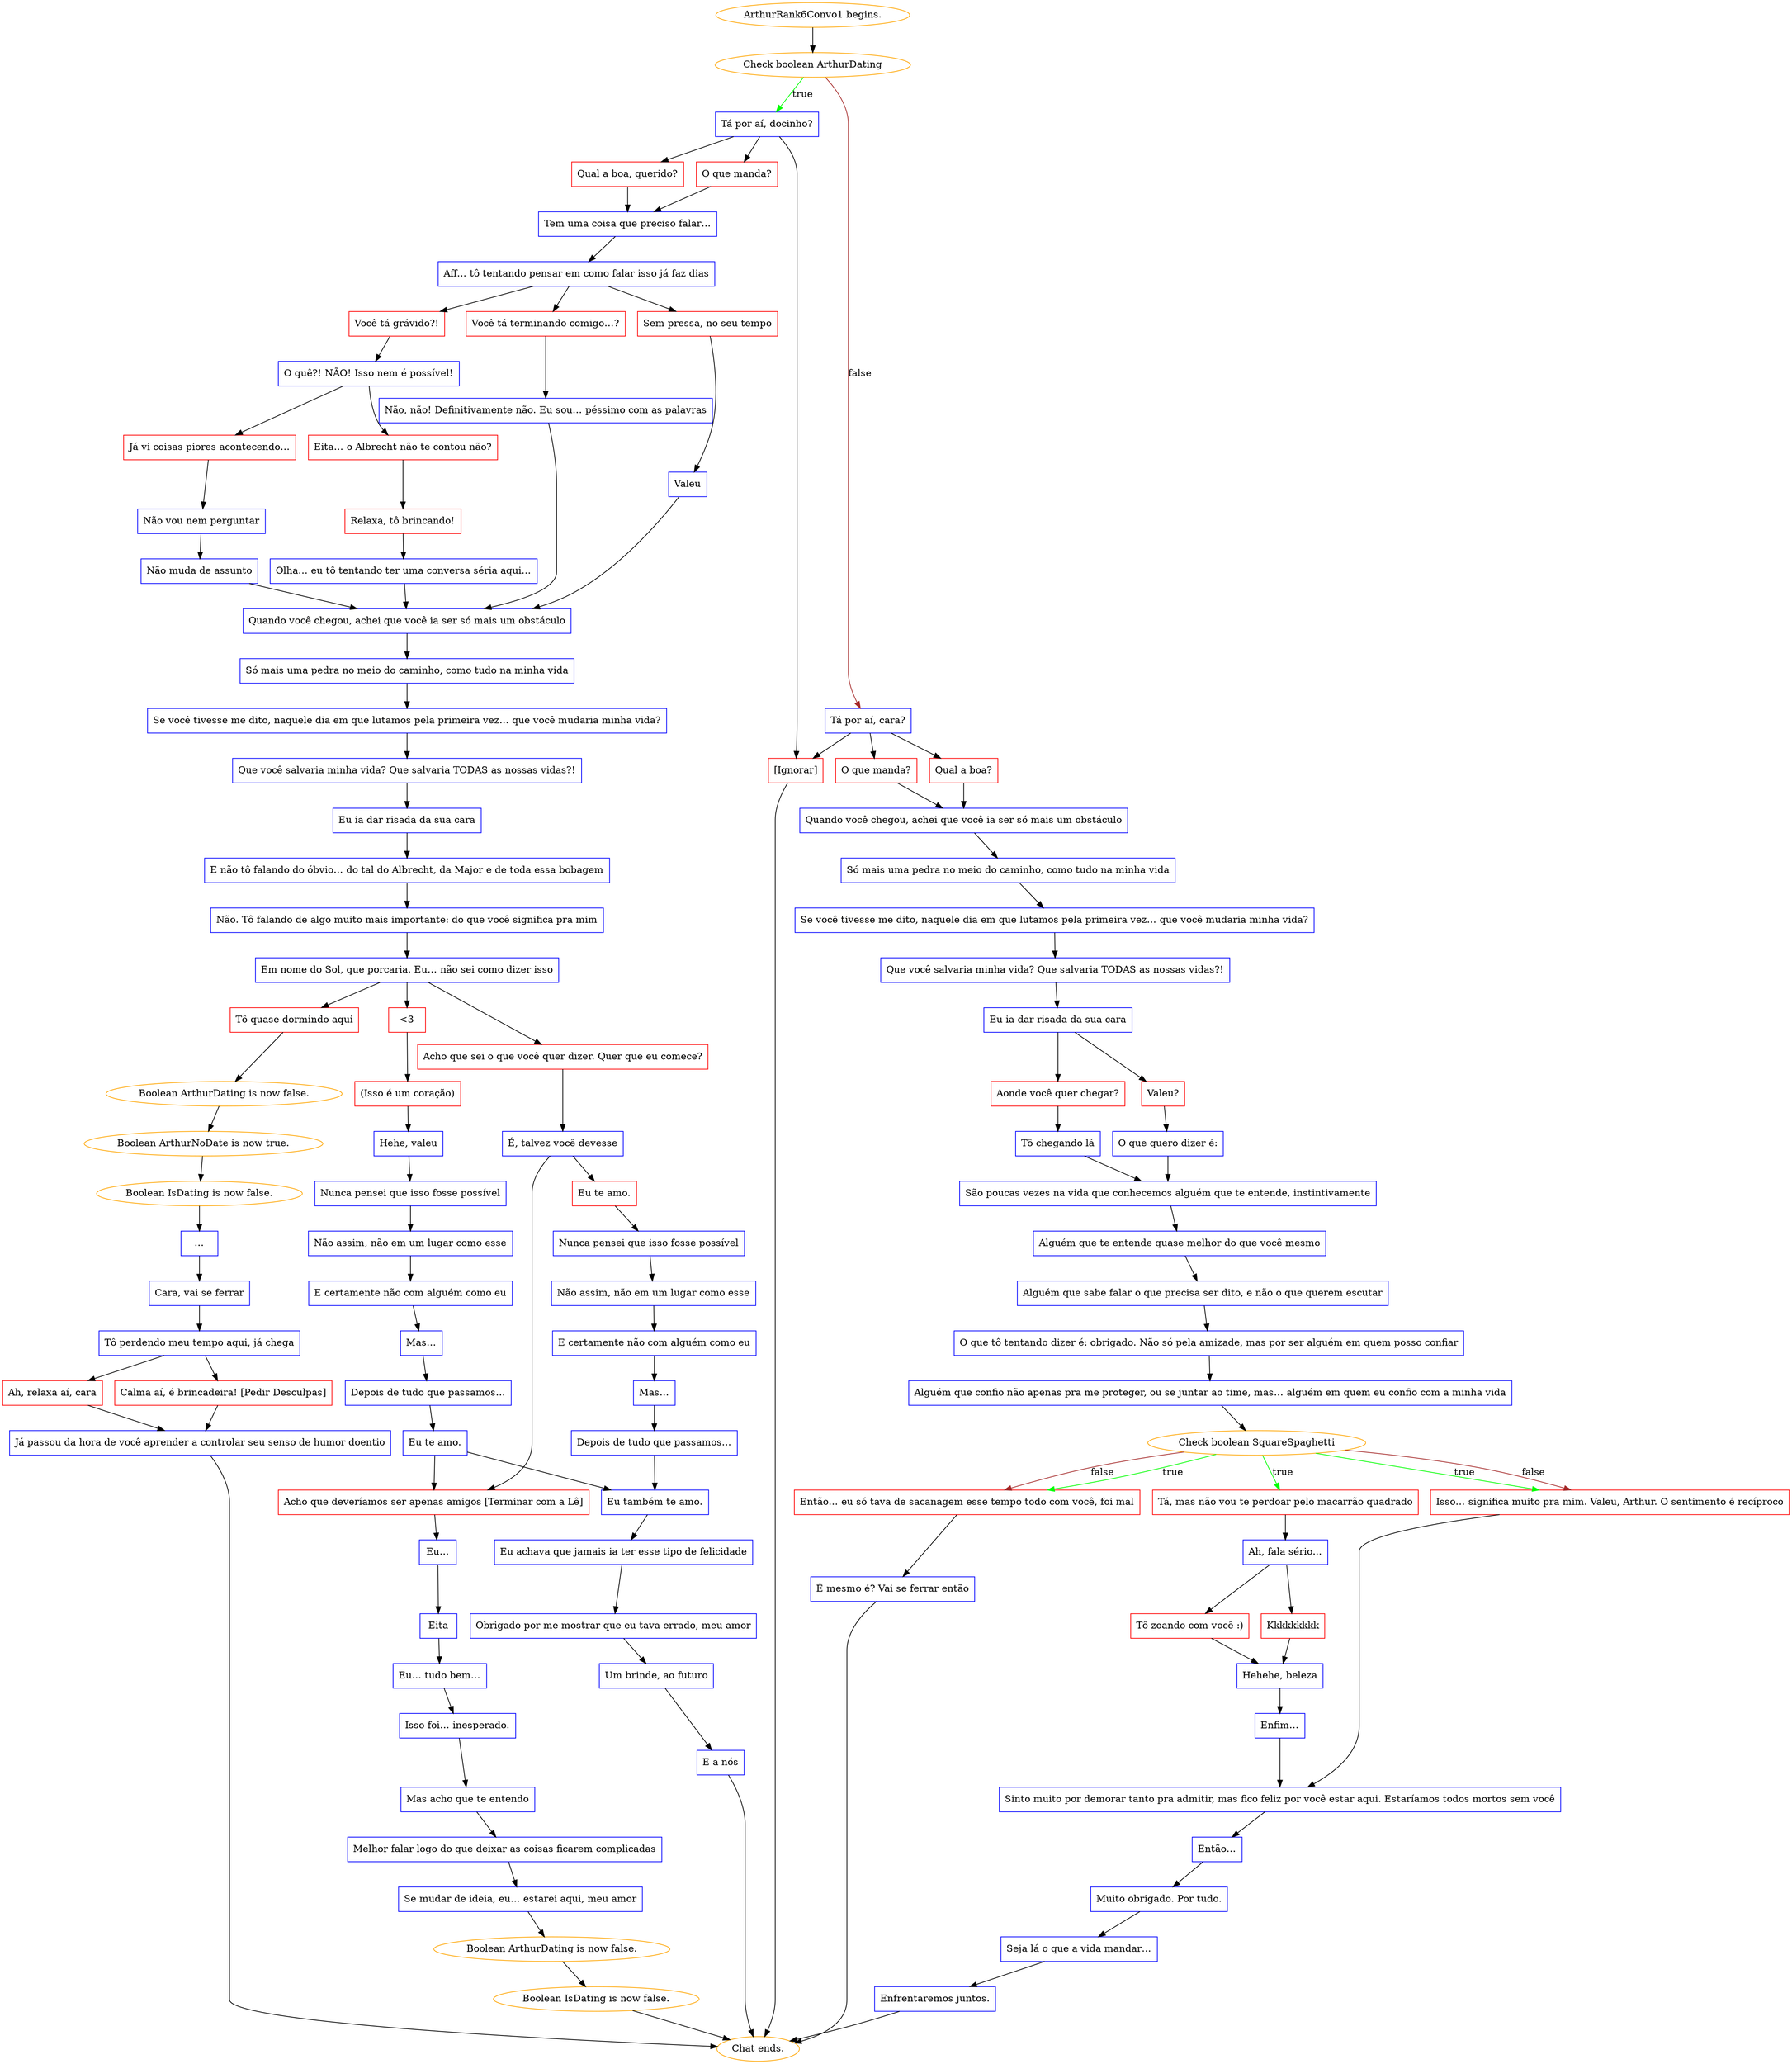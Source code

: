 digraph {
	"ArthurRank6Convo1 begins." [color=orange];
		"ArthurRank6Convo1 begins." -> j2890798283;
	j2890798283 [label="Check boolean ArthurDating",color=orange];
		j2890798283 -> j3409871566 [label=true,color=green];
		j2890798283 -> j2661319512 [label=false,color=brown];
	j3409871566 [label="Tá por aí, docinho?",shape=box,color=blue];
		j3409871566 -> j3714899437;
		j3409871566 -> j787382932;
		j3409871566 -> j984287941;
	j2661319512 [label="Tá por aí, cara?",shape=box,color=blue];
		j2661319512 -> j3472385822;
		j2661319512 -> j862398616;
		j2661319512 -> j984287941;
	j3714899437 [label="O que manda?",shape=box,color=red];
		j3714899437 -> j2054760663;
	j787382932 [label="Qual a boa, querido?",shape=box,color=red];
		j787382932 -> j2054760663;
	j984287941 [label="[Ignorar]",shape=box,color=red];
		j984287941 -> "Chat ends.";
	j3472385822 [label="Qual a boa?",shape=box,color=red];
		j3472385822 -> j717704133;
	j862398616 [label="O que manda?",shape=box,color=red];
		j862398616 -> j717704133;
	j2054760663 [label="Tem uma coisa que preciso falar…",shape=box,color=blue];
		j2054760663 -> j4247086040;
	"Chat ends." [color=orange];
	j717704133 [label="Quando você chegou, achei que você ia ser só mais um obstáculo",shape=box,color=blue];
		j717704133 -> j673002940;
	j4247086040 [label="Aff… tô tentando pensar em como falar isso já faz dias",shape=box,color=blue];
		j4247086040 -> j3609508696;
		j4247086040 -> j1934421995;
		j4247086040 -> j2584596297;
	j673002940 [label="Só mais uma pedra no meio do caminho, como tudo na minha vida",shape=box,color=blue];
		j673002940 -> j4114205906;
	j3609508696 [label="Você tá grávido?!",shape=box,color=red];
		j3609508696 -> j2812905250;
	j1934421995 [label="Você tá terminando comigo…?",shape=box,color=red];
		j1934421995 -> j1158075744;
	j2584596297 [label="Sem pressa, no seu tempo",shape=box,color=red];
		j2584596297 -> j2754307097;
	j4114205906 [label="Se você tivesse me dito, naquele dia em que lutamos pela primeira vez… que você mudaria minha vida?",shape=box,color=blue];
		j4114205906 -> j1143186437;
	j2812905250 [label="O quê?! NÃO! Isso nem é possível!",shape=box,color=blue];
		j2812905250 -> j2398767172;
		j2812905250 -> j2305190563;
	j1158075744 [label="Não, não! Definitivamente não. Eu sou… péssimo com as palavras",shape=box,color=blue];
		j1158075744 -> j3138946871;
	j2754307097 [label="Valeu",shape=box,color=blue];
		j2754307097 -> j3138946871;
	j1143186437 [label="Que você salvaria minha vida? Que salvaria TODAS as nossas vidas?!",shape=box,color=blue];
		j1143186437 -> j144764093;
	j2398767172 [label="Já vi coisas piores acontecendo…",shape=box,color=red];
		j2398767172 -> j714347707;
	j2305190563 [label="Eita… o Albrecht não te contou não?",shape=box,color=red];
		j2305190563 -> j3264830074;
	j3138946871 [label="Quando você chegou, achei que você ia ser só mais um obstáculo",shape=box,color=blue];
		j3138946871 -> j3579994649;
	j144764093 [label="Eu ia dar risada da sua cara",shape=box,color=blue];
		j144764093 -> j404364667;
		j144764093 -> j2286732268;
	j714347707 [label="Não vou nem perguntar",shape=box,color=blue];
		j714347707 -> j685966060;
	j3264830074 [label="Relaxa, tô brincando!",shape=box,color=red];
		j3264830074 -> j1705887089;
	j3579994649 [label="Só mais uma pedra no meio do caminho, como tudo na minha vida",shape=box,color=blue];
		j3579994649 -> j409215158;
	j404364667 [label="Valeu?",shape=box,color=red];
		j404364667 -> j1579941326;
	j2286732268 [label="Aonde você quer chegar?",shape=box,color=red];
		j2286732268 -> j2889405263;
	j685966060 [label="Não muda de assunto",shape=box,color=blue];
		j685966060 -> j3138946871;
	j1705887089 [label="Olha… eu tô tentando ter uma conversa séria aqui…",shape=box,color=blue];
		j1705887089 -> j3138946871;
	j409215158 [label="Se você tivesse me dito, naquele dia em que lutamos pela primeira vez… que você mudaria minha vida?",shape=box,color=blue];
		j409215158 -> j3556016383;
	j1579941326 [label="O que quero dizer é:",shape=box,color=blue];
		j1579941326 -> j3389449977;
	j2889405263 [label="Tô chegando lá",shape=box,color=blue];
		j2889405263 -> j3389449977;
	j3556016383 [label="Que você salvaria minha vida? Que salvaria TODAS as nossas vidas?!",shape=box,color=blue];
		j3556016383 -> j4233164722;
	j3389449977 [label="São poucas vezes na vida que conhecemos alguém que te entende, instintivamente",shape=box,color=blue];
		j3389449977 -> j2498473340;
	j4233164722 [label="Eu ia dar risada da sua cara",shape=box,color=blue];
		j4233164722 -> j588038122;
	j2498473340 [label="Alguém que te entende quase melhor do que você mesmo",shape=box,color=blue];
		j2498473340 -> j61779350;
	j588038122 [label="E não tô falando do óbvio… do tal do Albrecht, da Major e de toda essa bobagem",shape=box,color=blue];
		j588038122 -> j4281948224;
	j61779350 [label="Alguém que sabe falar o que precisa ser dito, e não o que querem escutar",shape=box,color=blue];
		j61779350 -> j50454490;
	j4281948224 [label="Não. Tô falando de algo muito mais importante: do que você significa pra mim",shape=box,color=blue];
		j4281948224 -> j2413073191;
	j50454490 [label="O que tô tentando dizer é: obrigado. Não só pela amizade, mas por ser alguém em quem posso confiar",shape=box,color=blue];
		j50454490 -> j3183480400;
	j2413073191 [label="Em nome do Sol, que porcaria. Eu… não sei como dizer isso",shape=box,color=blue];
		j2413073191 -> j2803511505;
		j2413073191 -> j2548341925;
		j2413073191 -> j1862526883;
	j3183480400 [label="Alguém que confio não apenas pra me proteger, ou se juntar ao time, mas… alguém em quem eu confio com a minha vida",shape=box,color=blue];
		j3183480400 -> j1734946897;
	j2803511505 [label="Acho que sei o que você quer dizer. Quer que eu comece?",shape=box,color=red];
		j2803511505 -> j3650208800;
	j2548341925 [label="<3",shape=box,color=red];
		j2548341925 -> j666337146;
	j1862526883 [label="Tô quase dormindo aqui",shape=box,color=red];
		j1862526883 -> j4275118333;
	j1734946897 [label="Check boolean SquareSpaghetti",color=orange];
		j1734946897 -> j1181330984 [label=true,color=green];
		j1734946897 -> j4013304971 [label=true,color=green];
		j1734946897 -> j236727464 [label=true,color=green];
		j1734946897 -> j4013304971 [label=false,color=brown];
		j1734946897 -> j236727464 [label=false,color=brown];
	j3650208800 [label="É, talvez você devesse",shape=box,color=blue];
		j3650208800 -> j2981967868;
		j3650208800 -> j2647512547;
	j666337146 [label="(Isso é um coração)",shape=box,color=red];
		j666337146 -> j1407539170;
	j4275118333 [label="Boolean ArthurDating is now false.",color=orange];
		j4275118333 -> j2688749743;
	j1181330984 [label="Tá, mas não vou te perdoar pelo macarrão quadrado",shape=box,color=red];
		j1181330984 -> j4166092222;
	j4013304971 [label="Isso… significa muito pra mim. Valeu, Arthur. O sentimento é recíproco",shape=box,color=red];
		j4013304971 -> j3389823692;
	j236727464 [label="Então… eu só tava de sacanagem esse tempo todo com você, foi mal",shape=box,color=red];
		j236727464 -> j4162653208;
	j2981967868 [label="Eu te amo.",shape=box,color=red];
		j2981967868 -> j2975784397;
	j2647512547 [label="Acho que deveríamos ser apenas amigos [Terminar com a Lê]",shape=box,color=red];
		j2647512547 -> j2081704579;
	j1407539170 [label="Hehe, valeu",shape=box,color=blue];
		j1407539170 -> j516282591;
	j2688749743 [label="Boolean ArthurNoDate is now true.",color=orange];
		j2688749743 -> j4284582409;
	j4166092222 [label="Ah, fala sério...",shape=box,color=blue];
		j4166092222 -> j4114892312;
		j4166092222 -> j842341923;
	j3389823692 [label="Sinto muito por demorar tanto pra admitir, mas fico feliz por você estar aqui. Estaríamos todos mortos sem você",shape=box,color=blue];
		j3389823692 -> j736092222;
	j4162653208 [label="É mesmo é? Vai se ferrar então",shape=box,color=blue];
		j4162653208 -> "Chat ends.";
	j2975784397 [label="Nunca pensei que isso fosse possível",shape=box,color=blue];
		j2975784397 -> j201857613;
	j2081704579 [label="Eu…",shape=box,color=blue];
		j2081704579 -> j2964864123;
	j516282591 [label="Nunca pensei que isso fosse possível",shape=box,color=blue];
		j516282591 -> j2725662597;
	j4284582409 [label="Boolean IsDating is now false.",color=orange];
		j4284582409 -> j888275271;
	j4114892312 [label="Kkkkkkkkk",shape=box,color=red];
		j4114892312 -> j3618912076;
	j842341923 [label="Tô zoando com você :)",shape=box,color=red];
		j842341923 -> j3618912076;
	j736092222 [label="Então…",shape=box,color=blue];
		j736092222 -> j3055958131;
	j201857613 [label="Não assim, não em um lugar como esse",shape=box,color=blue];
		j201857613 -> j2911420338;
	j2964864123 [label="Eita",shape=box,color=blue];
		j2964864123 -> j768532748;
	j2725662597 [label="Não assim, não em um lugar como esse",shape=box,color=blue];
		j2725662597 -> j67256445;
	j888275271 [label="…",shape=box,color=blue];
		j888275271 -> j4267056148;
	j3618912076 [label="Hehehe, beleza",shape=box,color=blue];
		j3618912076 -> j3958254;
	j3055958131 [label="Muito obrigado. Por tudo.",shape=box,color=blue];
		j3055958131 -> j1771136163;
	j2911420338 [label="E certamente não com alguém como eu",shape=box,color=blue];
		j2911420338 -> j557604226;
	j768532748 [label="Eu… tudo bem…",shape=box,color=blue];
		j768532748 -> j4175231131;
	j67256445 [label="E certamente não com alguém como eu",shape=box,color=blue];
		j67256445 -> j399382415;
	j4267056148 [label="Cara, vai se ferrar",shape=box,color=blue];
		j4267056148 -> j3350128161;
	j3958254 [label="Enfim…",shape=box,color=blue];
		j3958254 -> j3389823692;
	j1771136163 [label="Seja lá o que a vida mandar…",shape=box,color=blue];
		j1771136163 -> j2841875041;
	j557604226 [label="Mas…",shape=box,color=blue];
		j557604226 -> j4095848156;
	j4175231131 [label="Isso foi… inesperado.",shape=box,color=blue];
		j4175231131 -> j2412510012;
	j399382415 [label="Mas…",shape=box,color=blue];
		j399382415 -> j2273618509;
	j3350128161 [label="Tô perdendo meu tempo aqui, já chega",shape=box,color=blue];
		j3350128161 -> j40268368;
		j3350128161 -> j2339554563;
	j2841875041 [label="Enfrentaremos juntos.",shape=box,color=blue];
		j2841875041 -> "Chat ends.";
	j4095848156 [label="Depois de tudo que passamos…",shape=box,color=blue];
		j4095848156 -> j2740889853;
	j2412510012 [label="Mas acho que te entendo",shape=box,color=blue];
		j2412510012 -> j2808182133;
	j2273618509 [label="Depois de tudo que passamos…",shape=box,color=blue];
		j2273618509 -> j2772404573;
	j40268368 [label="Calma aí, é brincadeira! [Pedir Desculpas]",shape=box,color=red];
		j40268368 -> j3145007586;
	j2339554563 [label="Ah, relaxa aí, cara",shape=box,color=red];
		j2339554563 -> j3145007586;
	j2740889853 [label="Eu também te amo.",shape=box,color=blue];
		j2740889853 -> j707234911;
	j2808182133 [label="Melhor falar logo do que deixar as coisas ficarem complicadas",shape=box,color=blue];
		j2808182133 -> j630137400;
	j2772404573 [label="Eu te amo.",shape=box,color=blue];
		j2772404573 -> j2740889853;
		j2772404573 -> j2647512547;
	j3145007586 [label="Já passou da hora de você aprender a controlar seu senso de humor doentio",shape=box,color=blue];
		j3145007586 -> "Chat ends.";
	j707234911 [label="Eu achava que jamais ia ter esse tipo de felicidade",shape=box,color=blue];
		j707234911 -> j4208482178;
	j630137400 [label="Se mudar de ideia, eu… estarei aqui, meu amor",shape=box,color=blue];
		j630137400 -> j3905091669;
	j4208482178 [label="Obrigado por me mostrar que eu tava errado, meu amor",shape=box,color=blue];
		j4208482178 -> j2949435188;
	j3905091669 [label="Boolean ArthurDating is now false.",color=orange];
		j3905091669 -> j1242024027;
	j2949435188 [label="Um brinde, ao futuro",shape=box,color=blue];
		j2949435188 -> j1001936340;
	j1242024027 [label="Boolean IsDating is now false.",color=orange];
		j1242024027 -> "Chat ends.";
	j1001936340 [label="E a nós",shape=box,color=blue];
		j1001936340 -> "Chat ends.";
}